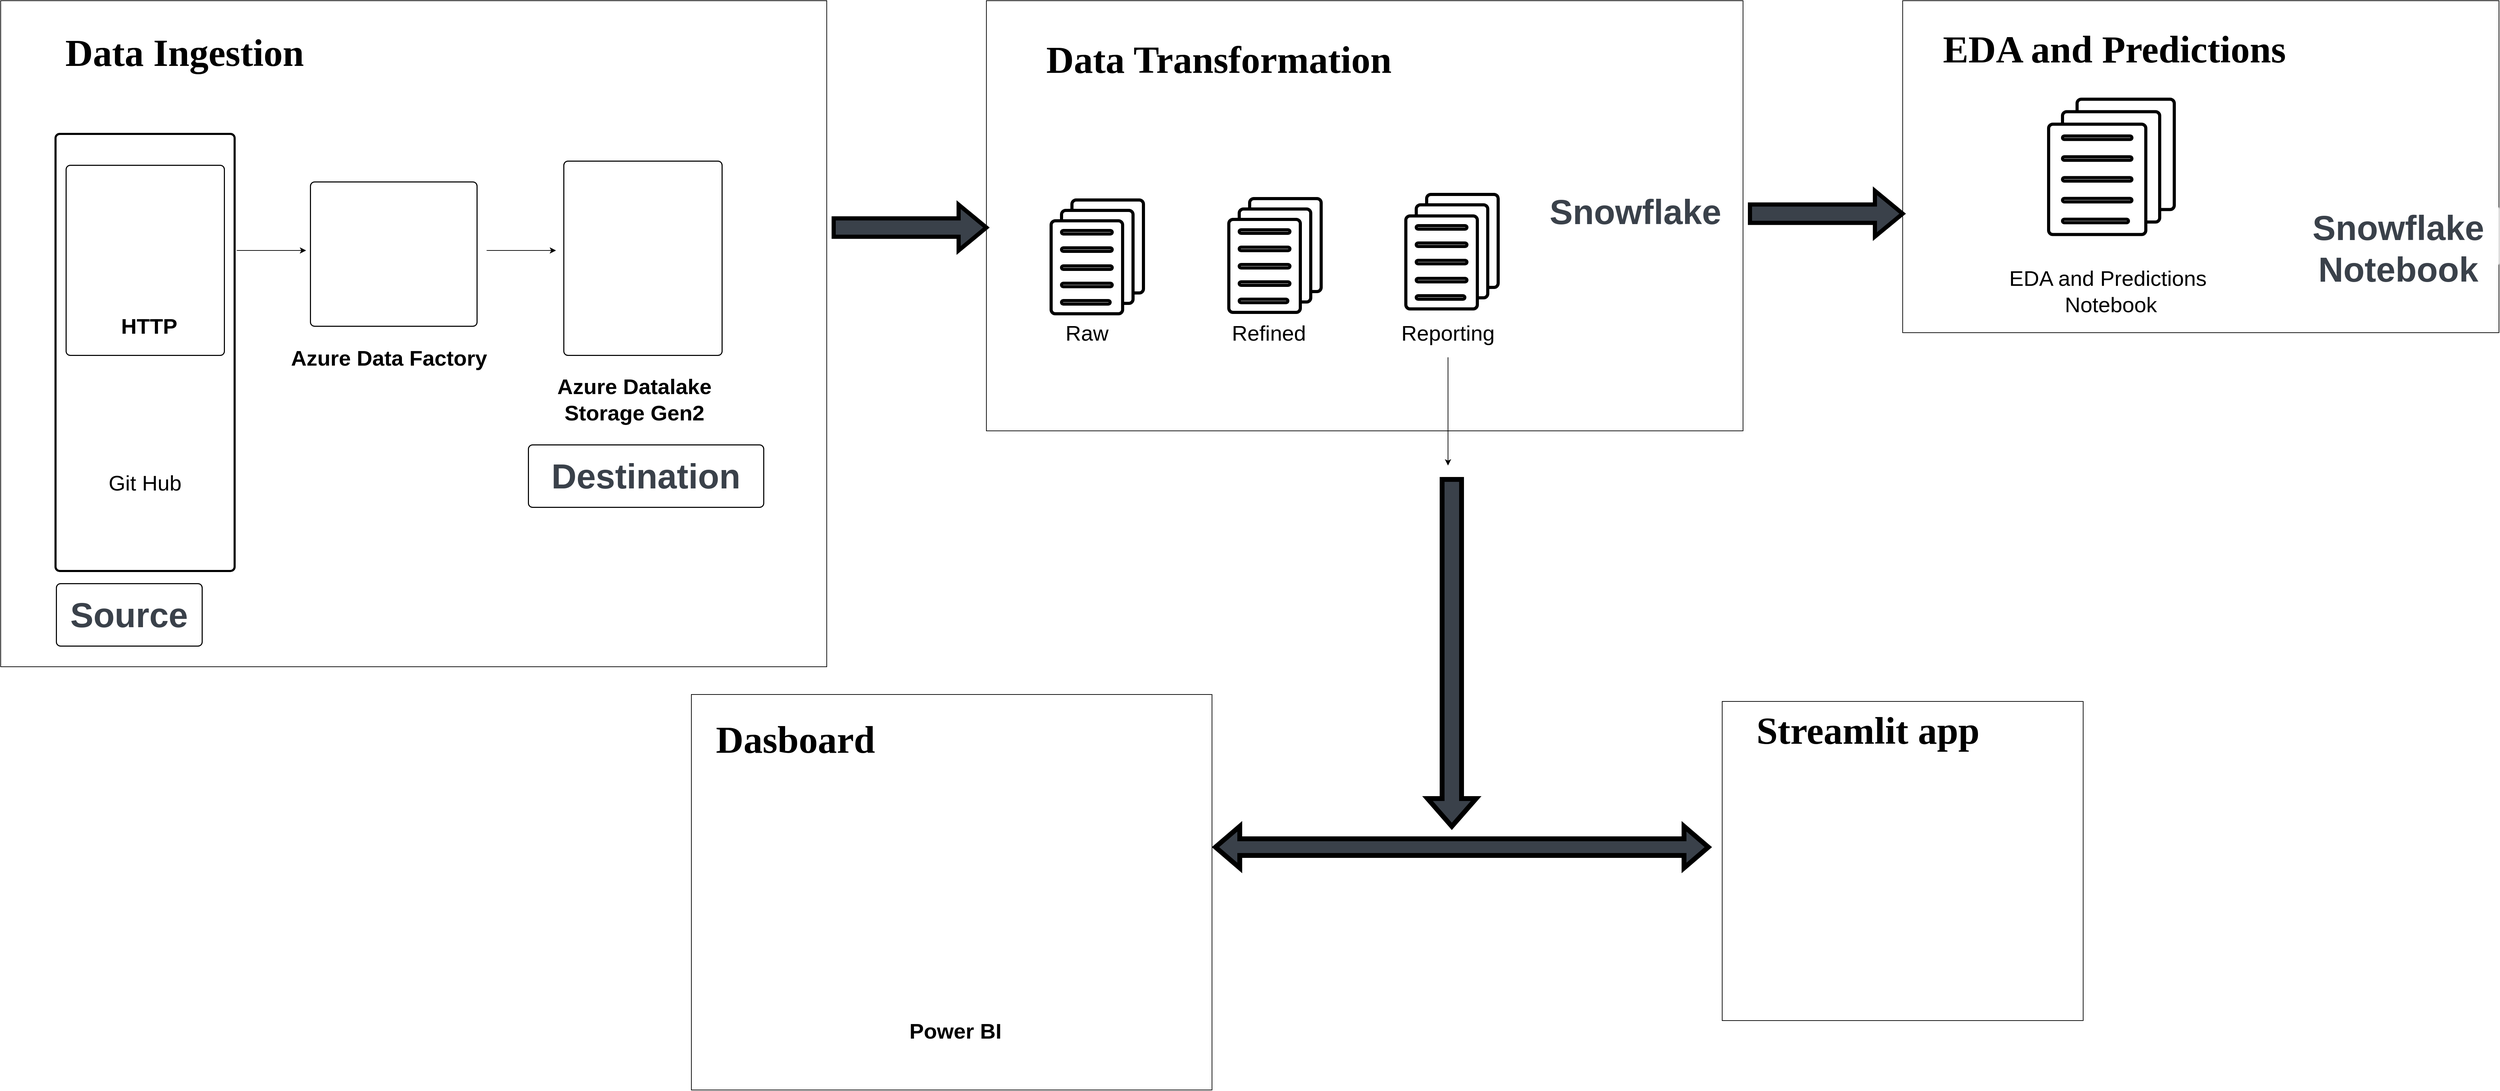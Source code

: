 <mxfile version="27.1.4">
  <diagram name="Page-1" id="tRypGCHuhZgqPp5vQ8EK">
    <mxGraphModel dx="3080" dy="3395" grid="1" gridSize="10" guides="1" tooltips="1" connect="1" arrows="1" fold="1" page="1" pageScale="1" pageWidth="850" pageHeight="1100" math="0" shadow="0">
      <root>
        <mxCell id="0" />
        <mxCell id="1" parent="0" />
        <mxCell id="Y_zVbhYa3XS6aGOVvXo4-149" value="" style="rounded=0;whiteSpace=wrap;html=1;" parent="1" vertex="1">
          <mxGeometry x="1020" y="-660" width="1190" height="960" as="geometry" />
        </mxCell>
        <mxCell id="diUxomPdKumXEhWnS9-8-1" value="" style="html=1;overflow=block;blockSpacing=1;whiteSpace=wrap;container=1;pointerEvents=0;collapsible=0;recursiveResize=0;fontSize=13;spacing=0;strokeOpacity=100;fillOpacity=0;rounded=1;absoluteArcSize=1;arcSize=12;fillColor=#000000;strokeWidth=1.5;lucidId=HqinuH2_mKaJ;" vertex="1" parent="1">
          <mxGeometry x="1114" y="-423" width="228" height="274" as="geometry" />
        </mxCell>
        <mxCell id="diUxomPdKumXEhWnS9-8-2" value="" style="html=1;overflow=block;blockSpacing=1;whiteSpace=wrap;container=1;pointerEvents=0;collapsible=0;recursiveResize=0;fontSize=13;spacing=0;strokeOpacity=100;fillOpacity=0;rounded=1;absoluteArcSize=1;arcSize=12;fillColor=#000000;strokeWidth=1.5;lucidId=HqineJLk6OhF;" vertex="1" parent="1">
          <mxGeometry x="1466" y="-399" width="240" height="208" as="geometry" />
        </mxCell>
        <mxCell id="diUxomPdKumXEhWnS9-8-3" value="" style="html=1;overflow=block;blockSpacing=1;whiteSpace=wrap;container=1;pointerEvents=0;collapsible=0;recursiveResize=0;fontSize=13;spacing=0;strokeOpacity=100;fillOpacity=0;rounded=1;absoluteArcSize=1;arcSize=12;fillColor=#000000;strokeWidth=1.5;lucidId=HqinR1p73Qxz;" vertex="1" parent="1">
          <mxGeometry x="1831" y="-429" width="228" height="280" as="geometry" />
        </mxCell>
        <mxCell id="diUxomPdKumXEhWnS9-8-4" value="Azure Data Factory" style="text;html=1;align=center;verticalAlign=middle;whiteSpace=wrap;rounded=0;fontSize=31;fontStyle=1" vertex="1" parent="1">
          <mxGeometry x="1427.5" y="-190" width="303" height="90" as="geometry" />
        </mxCell>
        <mxCell id="diUxomPdKumXEhWnS9-8-5" value="&lt;b&gt;Azure Datalake Storage Gen2&lt;/b&gt;" style="text;html=1;align=center;verticalAlign=middle;whiteSpace=wrap;rounded=0;fontSize=31;" vertex="1" parent="1">
          <mxGeometry x="1810" y="-130" width="246" height="90" as="geometry" />
        </mxCell>
        <mxCell id="diUxomPdKumXEhWnS9-8-6" value="" style="edgeStyle=none;orthogonalLoop=1;jettySize=auto;html=1;rounded=0;" edge="1" parent="1">
          <mxGeometry width="100" relative="1" as="geometry">
            <mxPoint x="1360" y="-300" as="sourcePoint" />
            <mxPoint x="1460" y="-300" as="targetPoint" />
            <Array as="points" />
          </mxGeometry>
        </mxCell>
        <mxCell id="diUxomPdKumXEhWnS9-8-7" value="" style="edgeStyle=none;orthogonalLoop=1;jettySize=auto;html=1;rounded=0;" edge="1" parent="1">
          <mxGeometry width="100" relative="1" as="geometry">
            <mxPoint x="1720" y="-300" as="sourcePoint" />
            <mxPoint x="1820" y="-300" as="targetPoint" />
            <Array as="points" />
          </mxGeometry>
        </mxCell>
        <mxCell id="diUxomPdKumXEhWnS9-8-8" value="Source" style="html=1;overflow=block;blockSpacing=1;whiteSpace=wrap;fontSize=50;fontFamily=Helvetica;fontColor=#3a414a;align=center;spacing=3.8;strokeOpacity=100;fillOpacity=100;rounded=1;absoluteArcSize=1;arcSize=12;fillColor=#ffffff;strokeWidth=1.5;lucidId=HqinSpCTlt17;fontStyle=1" vertex="1" parent="1">
          <mxGeometry x="1100" y="180" width="210" height="90" as="geometry" />
        </mxCell>
        <mxCell id="diUxomPdKumXEhWnS9-8-9" value="Destination" style="html=1;overflow=block;blockSpacing=1;whiteSpace=wrap;fontSize=50;fontFamily=Helvetica;fontColor=#3a414a;align=center;spacing=3.8;strokeOpacity=100;fillOpacity=100;rounded=1;absoluteArcSize=1;arcSize=12;fillColor=#ffffff;strokeWidth=1.5;lucidId=HqinSpCTlt17;fontStyle=1" vertex="1" parent="1">
          <mxGeometry x="1780" y="-20" width="339" height="90" as="geometry" />
        </mxCell>
        <mxCell id="diUxomPdKumXEhWnS9-8-10" value="" style="html=1;overflow=block;blockSpacing=1;whiteSpace=wrap;container=1;pointerEvents=0;collapsible=0;recursiveResize=0;fontSize=13;spacing=0;strokeOpacity=100;fillOpacity=0;rounded=1;absoluteArcSize=1;arcSize=12;fillColor=#000000;strokeWidth=3;lucidId=HqinZG8_ep2X;" vertex="1" parent="1">
          <mxGeometry x="1099" y="-468" width="258" height="630" as="geometry" />
        </mxCell>
        <mxCell id="diUxomPdKumXEhWnS9-8-11" value="HTTP" style="text;html=1;align=center;verticalAlign=middle;whiteSpace=wrap;rounded=0;fontSize=31;fontStyle=1" vertex="1" parent="diUxomPdKumXEhWnS9-8-10">
          <mxGeometry x="12" y="232" width="246" height="90" as="geometry" />
        </mxCell>
        <mxCell id="diUxomPdKumXEhWnS9-8-12" value="Git Hub" style="text;html=1;align=center;verticalAlign=middle;whiteSpace=wrap;rounded=0;fontSize=31;" vertex="1" parent="diUxomPdKumXEhWnS9-8-10">
          <mxGeometry x="6" y="458" width="246" height="90" as="geometry" />
        </mxCell>
        <mxCell id="diUxomPdKumXEhWnS9-8-13" value="" style="html=1;overflow=block;blockSpacing=1;whiteSpace=wrap;shape=image;fontSize=13;spacing=0;strokeColor=none;strokeOpacity=100;rounded=1;absoluteArcSize=1;arcSize=12;strokeWidth=0;image=https://images.lucid.app/images/d7685785-47bf-4a58-82cc-26feb8bda034/content;imageAspect=0;lucidId=HqinRarPJ5_D;" vertex="1" parent="1">
          <mxGeometry x="1164" y="-123" width="124" height="124" as="geometry" />
        </mxCell>
        <mxCell id="diUxomPdKumXEhWnS9-8-14" value="" style="html=1;overflow=block;blockSpacing=1;whiteSpace=wrap;shape=image;fontSize=13;spacing=0;strokeColor=none;strokeOpacity=100;rounded=1;absoluteArcSize=1;arcSize=12;strokeWidth=0;image=https://images.lucid.app/images/f15007f7-4885-4109-b029-964accafeb80/content;imageAspect=0;lucidId=HqincgXo0Htx;" vertex="1" parent="1">
          <mxGeometry x="1147" y="-393" width="169" height="169" as="geometry" />
        </mxCell>
        <mxCell id="diUxomPdKumXEhWnS9-8-15" value="" style="html=1;overflow=block;blockSpacing=1;whiteSpace=wrap;shape=image;fontSize=13;spacing=0;strokeColor=none;strokeOpacity=100;rounded=1;absoluteArcSize=1;arcSize=12;strokeWidth=0;image=https://images.lucid.app/images/22851999-ecc2-4e5a-bdfa-10374918f266/content;imageAspect=0;lucidId=Hqin_HKPIkhs;" vertex="1" parent="1">
          <mxGeometry x="1474" y="-392" width="224" height="168" as="geometry" />
        </mxCell>
        <mxCell id="diUxomPdKumXEhWnS9-8-16" value="" style="html=1;overflow=block;blockSpacing=1;whiteSpace=wrap;shape=image;fontSize=13;spacing=0;strokeColor=none;strokeOpacity=100;rounded=1;absoluteArcSize=1;arcSize=12;strokeWidth=0;image=https://images.lucid.app/images/3c787341-0593-47cd-88d9-20f7ffcd4058/content;imageAspect=0;lucidId=Hqin6zSfS4ZM;" vertex="1" parent="1">
          <mxGeometry x="1856" y="-384" width="177" height="191" as="geometry" />
        </mxCell>
        <mxCell id="diUxomPdKumXEhWnS9-8-17" value="&lt;font&gt;&lt;b&gt;Data Ingestion&lt;/b&gt;&lt;/font&gt;" style="text;html=1;align=center;verticalAlign=middle;whiteSpace=wrap;rounded=0;fontSize=55;fontStyle=0;fontColor=light-dark(#000000,#EDEDED);fontFamily=Tahoma;labelBackgroundColor=none;" vertex="1" parent="1">
          <mxGeometry x="1070" y="-640" width="430" height="110" as="geometry" />
        </mxCell>
        <mxCell id="diUxomPdKumXEhWnS9-8-18" value="" style="rounded=0;whiteSpace=wrap;html=1;" vertex="1" parent="1">
          <mxGeometry x="2440" y="-660" width="1090" height="620" as="geometry" />
        </mxCell>
        <mxCell id="diUxomPdKumXEhWnS9-8-19" value="Raw" style="text;html=1;align=center;verticalAlign=middle;whiteSpace=wrap;rounded=0;fontSize=31;" vertex="1" parent="1">
          <mxGeometry x="2534.5" y="-206" width="100" height="50" as="geometry" />
        </mxCell>
        <mxCell id="diUxomPdKumXEhWnS9-8-20" value="Refined" style="text;html=1;align=center;verticalAlign=middle;whiteSpace=wrap;rounded=0;fontSize=31;" vertex="1" parent="1">
          <mxGeometry x="2772" y="-216" width="150" height="70" as="geometry" />
        </mxCell>
        <mxCell id="diUxomPdKumXEhWnS9-8-104" style="edgeStyle=orthogonalEdgeStyle;rounded=0;orthogonalLoop=1;jettySize=auto;html=1;exitX=0.5;exitY=1;exitDx=0;exitDy=0;" edge="1" parent="1" source="diUxomPdKumXEhWnS9-8-21">
          <mxGeometry relative="1" as="geometry">
            <mxPoint x="3105" y="10" as="targetPoint" />
          </mxGeometry>
        </mxCell>
        <mxCell id="diUxomPdKumXEhWnS9-8-21" value="Reporting" style="text;html=1;align=center;verticalAlign=middle;whiteSpace=wrap;rounded=0;fontSize=31;" vertex="1" parent="1">
          <mxGeometry x="3000" y="-216" width="210" height="70" as="geometry" />
        </mxCell>
        <mxCell id="diUxomPdKumXEhWnS9-8-22" value="" style="html=1;overflow=block;blockSpacing=1;whiteSpace=wrap;fontSize=13;spacing=3.8;strokeOpacity=100;fillOpacity=100;rounded=1;absoluteArcSize=1;arcSize=12;fillColor=#ffffff;strokeWidth=4.5;lucidId=Hqin.L18P7-Q;" vertex="1" parent="1">
          <mxGeometry x="2563" y="-373" width="103" height="134" as="geometry" />
        </mxCell>
        <mxCell id="diUxomPdKumXEhWnS9-8-23" value="" style="html=1;overflow=block;blockSpacing=1;whiteSpace=wrap;fontSize=13;spacing=3.8;strokeOpacity=100;fillOpacity=100;rounded=1;absoluteArcSize=1;arcSize=12;fillColor=#ffffff;strokeWidth=4.5;lucidId=HqingmwdaBGW;" vertex="1" parent="1">
          <mxGeometry x="2548" y="-358" width="103" height="134" as="geometry" />
        </mxCell>
        <mxCell id="diUxomPdKumXEhWnS9-8-24" value="" style="html=1;overflow=block;blockSpacing=1;whiteSpace=wrap;fontSize=13;spacing=3.8;strokeOpacity=100;fillOpacity=100;rounded=1;absoluteArcSize=1;arcSize=12;fillColor=#ffffff;strokeWidth=4.5;lucidId=HqinZWiBSn.8;" vertex="1" parent="1">
          <mxGeometry x="2533" y="-343" width="103" height="134" as="geometry" />
        </mxCell>
        <mxCell id="diUxomPdKumXEhWnS9-8-25" value="" style="html=1;overflow=block;blockSpacing=1;whiteSpace=wrap;fontSize=13;spacing=0;strokeOpacity=100;fillOpacity=100;rounded=1;absoluteArcSize=1;arcSize=12;fillColor=#ffffff;strokeWidth=4.5;lucidId=HqiniD.46Asu;" vertex="1" parent="1">
          <mxGeometry x="2548" y="-253" width="73" height="5" as="geometry" />
        </mxCell>
        <mxCell id="diUxomPdKumXEhWnS9-8-26" value="" style="html=1;overflow=block;blockSpacing=1;whiteSpace=wrap;fontSize=13;spacing=0;strokeOpacity=100;fillOpacity=100;rounded=1;absoluteArcSize=1;arcSize=12;fillColor=#ffffff;strokeWidth=4.5;lucidId=Hqin5MxpmkO5;" vertex="1" parent="1">
          <mxGeometry x="2548" y="-329" width="73" height="5" as="geometry" />
        </mxCell>
        <mxCell id="diUxomPdKumXEhWnS9-8-27" value="" style="html=1;overflow=block;blockSpacing=1;whiteSpace=wrap;fontSize=13;spacing=0;strokeOpacity=100;fillOpacity=100;rounded=1;absoluteArcSize=1;arcSize=12;fillColor=#ffffff;strokeWidth=4.5;lucidId=HqinCOt7LYxx;" vertex="1" parent="1">
          <mxGeometry x="2548" y="-304" width="73" height="5" as="geometry" />
        </mxCell>
        <mxCell id="diUxomPdKumXEhWnS9-8-28" value="" style="html=1;overflow=block;blockSpacing=1;whiteSpace=wrap;fontSize=13;spacing=0;strokeOpacity=100;fillOpacity=100;rounded=1;absoluteArcSize=1;arcSize=12;fillColor=#ffffff;strokeWidth=4.5;lucidId=Hqin77QJO8D~;" vertex="1" parent="1">
          <mxGeometry x="2548" y="-278" width="73" height="5" as="geometry" />
        </mxCell>
        <mxCell id="diUxomPdKumXEhWnS9-8-29" value="" style="html=1;overflow=block;blockSpacing=1;whiteSpace=wrap;fontSize=13;spacing=0;strokeOpacity=100;fillOpacity=100;rounded=1;absoluteArcSize=1;arcSize=12;fillColor=#ffffff;strokeWidth=4.5;lucidId=HqinlZwaW6.7;" vertex="1" parent="1">
          <mxGeometry x="2548" y="-228" width="70" height="5" as="geometry" />
        </mxCell>
        <mxCell id="diUxomPdKumXEhWnS9-8-30" value="" style="html=1;overflow=block;blockSpacing=1;whiteSpace=wrap;fontSize=13;spacing=3.8;strokeOpacity=100;fillOpacity=100;rounded=1;absoluteArcSize=1;arcSize=12;fillColor=#ffffff;strokeWidth=4.5;lucidId=HqinlNpv6gml;" vertex="1" parent="1">
          <mxGeometry x="2819" y="-375" width="103" height="134" as="geometry" />
        </mxCell>
        <mxCell id="diUxomPdKumXEhWnS9-8-31" value="" style="html=1;overflow=block;blockSpacing=1;whiteSpace=wrap;fontSize=13;spacing=3.8;strokeOpacity=100;fillOpacity=100;rounded=1;absoluteArcSize=1;arcSize=12;fillColor=#ffffff;strokeWidth=4.5;lucidId=Hqinuvy9~rPB;" vertex="1" parent="1">
          <mxGeometry x="2804" y="-360" width="103" height="134" as="geometry" />
        </mxCell>
        <mxCell id="diUxomPdKumXEhWnS9-8-32" value="" style="html=1;overflow=block;blockSpacing=1;whiteSpace=wrap;fontSize=13;spacing=3.8;strokeOpacity=100;fillOpacity=100;rounded=1;absoluteArcSize=1;arcSize=12;fillColor=#ffffff;strokeWidth=4.5;lucidId=HqinZHPdLgsB;" vertex="1" parent="1">
          <mxGeometry x="2789" y="-345" width="103" height="134" as="geometry" />
        </mxCell>
        <mxCell id="diUxomPdKumXEhWnS9-8-33" value="" style="html=1;overflow=block;blockSpacing=1;whiteSpace=wrap;fontSize=13;spacing=0;strokeOpacity=100;fillOpacity=100;rounded=1;absoluteArcSize=1;arcSize=12;fillColor=#ffffff;strokeWidth=4.5;lucidId=Hqino_.bCuXX;" vertex="1" parent="1">
          <mxGeometry x="2804" y="-255" width="73" height="5" as="geometry" />
        </mxCell>
        <mxCell id="diUxomPdKumXEhWnS9-8-34" value="" style="html=1;overflow=block;blockSpacing=1;whiteSpace=wrap;fontSize=13;spacing=0;strokeOpacity=100;fillOpacity=100;rounded=1;absoluteArcSize=1;arcSize=12;fillColor=#ffffff;strokeWidth=4.5;lucidId=HqinaMe9pw3_;" vertex="1" parent="1">
          <mxGeometry x="2804" y="-330" width="73" height="5" as="geometry" />
        </mxCell>
        <mxCell id="diUxomPdKumXEhWnS9-8-35" value="" style="html=1;overflow=block;blockSpacing=1;whiteSpace=wrap;fontSize=13;spacing=0;strokeOpacity=100;fillOpacity=100;rounded=1;absoluteArcSize=1;arcSize=12;fillColor=#ffffff;strokeWidth=4.5;lucidId=HqinZUV3SyYF;" vertex="1" parent="1">
          <mxGeometry x="2804" y="-305" width="73" height="5" as="geometry" />
        </mxCell>
        <mxCell id="diUxomPdKumXEhWnS9-8-36" value="" style="html=1;overflow=block;blockSpacing=1;whiteSpace=wrap;fontSize=13;spacing=0;strokeOpacity=100;fillOpacity=100;rounded=1;absoluteArcSize=1;arcSize=12;fillColor=#ffffff;strokeWidth=4.5;lucidId=HqinHZUS3vDb;" vertex="1" parent="1">
          <mxGeometry x="2804" y="-280" width="73" height="5" as="geometry" />
        </mxCell>
        <mxCell id="diUxomPdKumXEhWnS9-8-37" value="" style="html=1;overflow=block;blockSpacing=1;whiteSpace=wrap;fontSize=13;spacing=0;strokeOpacity=100;fillOpacity=100;rounded=1;absoluteArcSize=1;arcSize=12;fillColor=#ffffff;strokeWidth=4.5;lucidId=HqinPn~mq1qW;" vertex="1" parent="1">
          <mxGeometry x="2804" y="-230" width="70" height="5" as="geometry" />
        </mxCell>
        <mxCell id="diUxomPdKumXEhWnS9-8-38" value="" style="html=1;overflow=block;blockSpacing=1;whiteSpace=wrap;fontSize=13;spacing=3.8;strokeOpacity=100;fillOpacity=100;rounded=1;absoluteArcSize=1;arcSize=12;fillColor=#ffffff;strokeWidth=4.5;lucidId=HqinjIp0Hbza;" vertex="1" parent="1">
          <mxGeometry x="3074" y="-381" width="103" height="134" as="geometry" />
        </mxCell>
        <mxCell id="diUxomPdKumXEhWnS9-8-39" value="" style="html=1;overflow=block;blockSpacing=1;whiteSpace=wrap;fontSize=13;spacing=3.8;strokeOpacity=100;fillOpacity=100;rounded=1;absoluteArcSize=1;arcSize=12;fillColor=#ffffff;strokeWidth=4.5;lucidId=HqinCaZ5JFx3;" vertex="1" parent="1">
          <mxGeometry x="3059" y="-366" width="103" height="134" as="geometry" />
        </mxCell>
        <mxCell id="diUxomPdKumXEhWnS9-8-40" value="" style="html=1;overflow=block;blockSpacing=1;whiteSpace=wrap;fontSize=13;spacing=3.8;strokeOpacity=100;fillOpacity=100;rounded=1;absoluteArcSize=1;arcSize=12;fillColor=#ffffff;strokeWidth=4.5;lucidId=HqingA4WvyZt;" vertex="1" parent="1">
          <mxGeometry x="3044" y="-350" width="103" height="134" as="geometry" />
        </mxCell>
        <mxCell id="diUxomPdKumXEhWnS9-8-41" value="" style="html=1;overflow=block;blockSpacing=1;whiteSpace=wrap;fontSize=13;spacing=0;strokeOpacity=100;fillOpacity=100;rounded=1;absoluteArcSize=1;arcSize=12;fillColor=#ffffff;strokeWidth=4.5;lucidId=HqinAYMBxxRg;" vertex="1" parent="1">
          <mxGeometry x="3059" y="-260" width="73" height="5" as="geometry" />
        </mxCell>
        <mxCell id="diUxomPdKumXEhWnS9-8-42" value="" style="html=1;overflow=block;blockSpacing=1;whiteSpace=wrap;fontSize=13;spacing=0;strokeOpacity=100;fillOpacity=100;rounded=1;absoluteArcSize=1;arcSize=12;fillColor=#ffffff;strokeWidth=4.5;lucidId=Hqins7QOY0Rx;" vertex="1" parent="1">
          <mxGeometry x="3059" y="-336" width="73" height="5" as="geometry" />
        </mxCell>
        <mxCell id="diUxomPdKumXEhWnS9-8-43" value="" style="html=1;overflow=block;blockSpacing=1;whiteSpace=wrap;fontSize=13;spacing=0;strokeOpacity=100;fillOpacity=100;rounded=1;absoluteArcSize=1;arcSize=12;fillColor=#ffffff;strokeWidth=4.5;lucidId=HqinNqh0fiwe;" vertex="1" parent="1">
          <mxGeometry x="3059" y="-311" width="73" height="5" as="geometry" />
        </mxCell>
        <mxCell id="diUxomPdKumXEhWnS9-8-44" value="" style="html=1;overflow=block;blockSpacing=1;whiteSpace=wrap;fontSize=13;spacing=0;strokeOpacity=100;fillOpacity=100;rounded=1;absoluteArcSize=1;arcSize=12;fillColor=#ffffff;strokeWidth=4.5;lucidId=HqinAyqKaFSl;" vertex="1" parent="1">
          <mxGeometry x="3059" y="-286" width="73" height="5" as="geometry" />
        </mxCell>
        <mxCell id="diUxomPdKumXEhWnS9-8-45" value="" style="html=1;overflow=block;blockSpacing=1;whiteSpace=wrap;fontSize=13;spacing=0;strokeOpacity=100;fillOpacity=100;rounded=1;absoluteArcSize=1;arcSize=12;fillColor=#ffffff;strokeWidth=4.5;lucidId=Hqinspz717KC;" vertex="1" parent="1">
          <mxGeometry x="3059" y="-235" width="70" height="5" as="geometry" />
        </mxCell>
        <mxCell id="diUxomPdKumXEhWnS9-8-46" value="" style="html=1;overflow=block;blockSpacing=1;whiteSpace=wrap;shape=image;fontSize=13;spacing=0;strokeColor=none;strokeOpacity=100;rounded=1;absoluteArcSize=1;arcSize=12;strokeWidth=0;image=https://images.lucid.app/images/207c4069-121f-4a91-bbf2-1706af0bf9e6/content;imageAspect=0;lucidId=Hqin~NOXF9mP;" vertex="1" parent="1">
          <mxGeometry x="3270" y="-630" width="221" height="220" as="geometry" />
        </mxCell>
        <mxCell id="diUxomPdKumXEhWnS9-8-47" value="&lt;b&gt;Data Transformation&lt;/b&gt;" style="text;html=1;align=center;verticalAlign=middle;whiteSpace=wrap;rounded=0;fontSize=55;fontStyle=0;fontColor=light-dark(#000000,#EDEDED);fontFamily=Tahoma;labelBackgroundColor=none;" vertex="1" parent="1">
          <mxGeometry x="2470" y="-630" width="610" height="110" as="geometry" />
        </mxCell>
        <mxCell id="diUxomPdKumXEhWnS9-8-48" value="Snowflake" style="html=1;overflow=block;blockSpacing=1;whiteSpace=wrap;fontSize=50;fontFamily=Helvetica;fontColor=#3a414a;align=center;spacing=3.8;strokeOpacity=100;fillOpacity=100;rounded=1;absoluteArcSize=1;arcSize=12;fillColor=#ffffff;strokeWidth=1.5;lucidId=HqinSpCTlt17;fontStyle=1;strokeColor=none;" vertex="1" parent="1">
          <mxGeometry x="3230" y="-401" width="290" height="90" as="geometry" />
        </mxCell>
        <mxCell id="diUxomPdKumXEhWnS9-8-49" value="&lt;span style=&quot;color: rgba(0, 0, 0, 0); font-family: monospace; font-size: 0px; text-align: start; text-wrap-mode: nowrap;&quot;&gt;%3CmxGraphModel%3E%3Croot%3E%3CmxCell%20id%3D%220%22%2F%3E%3CmxCell%20id%3D%221%22%20parent%3D%220%22%2F%3E%3CmxCell%20id%3D%222%22%20value%3D%22%22%20style%3D%22html%3D1%3Boverflow%3Dblock%3BblockSpacing%3D1%3BwhiteSpace%3Dwrap%3BfontSize%3D13%3Bspacing%3D3.8%3BstrokeOpacity%3D100%3BfillOpacity%3D100%3Brounded%3D1%3BabsoluteArcSize%3D1%3BarcSize%3D12%3BfillColor%3D%23ffffff%3BstrokeWidth%3D4.5%3BlucidId%3DlvinlDAO1zLl%3B%22%20vertex%3D%221%22%20parent%3D%221%22%3E%3CmxGeometry%20x%3D%224351%22%20y%3D%22400%22%20width%3D%22140%22%20height%3D%22159%22%20as%3D%22geometry%22%2F%3E%3C%2FmxCell%3E%3CmxCell%20id%3D%223%22%20value%3D%22%22%20style%3D%22html%3D1%3Boverflow%3Dblock%3BblockSpacing%3D1%3BwhiteSpace%3Dwrap%3BfontSize%3D13%3Bspacing%3D3.8%3BstrokeOpacity%3D100%3BfillOpacity%3D100%3Brounded%3D1%3BabsoluteArcSize%3D1%3BarcSize%3D12%3BfillColor%3D%23ffffff%3BstrokeWidth%3D4.5%3BlucidId%3DlvinfwFLhnHt%3B%22%20vertex%3D%221%22%20parent%3D%221%22%3E%3CmxGeometry%20x%3D%224330%22%20y%3D%22418%22%20width%3D%22140%22%20height%3D%22159%22%20as%3D%22geometry%22%2F%3E%3C%2FmxCell%3E%3CmxCell%20id%3D%224%22%20value%3D%22%22%20style%3D%22html%3D1%3Boverflow%3Dblock%3BblockSpacing%3D1%3BwhiteSpace%3Dwrap%3BfontSize%3D13%3Bspacing%3D3.8%3BstrokeOpacity%3D100%3BfillOpacity%3D100%3Brounded%3D1%3BabsoluteArcSize%3D1%3BarcSize%3D12%3BfillColor%3D%23ffffff%3BstrokeWidth%3D4.5%3BlucidId%3DlvinDLRuincf%3B%22%20vertex%3D%221%22%20parent%3D%221%22%3E%3CmxGeometry%20x%3D%224310%22%20y%3D%22436%22%20width%3D%22140%22%20height%3D%22159%22%20as%3D%22geometry%22%2F%3E%3C%2FmxCell%3E%3CmxCell%20id%3D%225%22%20value%3D%22%22%20style%3D%22html%3D1%3Boverflow%3Dblock%3BblockSpacing%3D1%3BwhiteSpace%3Dwrap%3BfontSize%3D13%3Bspacing%3D0%3BstrokeOpacity%3D100%3BfillOpacity%3D100%3Brounded%3D1%3BabsoluteArcSize%3D1%3BarcSize%3D12%3BfillColor%3D%23ffffff%3BstrokeWidth%3D4.5%3BlucidId%3Dlvin1V~rfoMC%3B%22%20vertex%3D%221%22%20parent%3D%221%22%3E%3CmxGeometry%20x%3D%224330%22%20y%3D%22543%22%20width%3D%22100%22%20height%3D%225%22%20as%3D%22geometry%22%2F%3E%3C%2FmxCell%3E%3CmxCell%20id%3D%226%22%20value%3D%22%22%20style%3D%22html%3D1%3Boverflow%3Dblock%3BblockSpacing%3D1%3BwhiteSpace%3Dwrap%3BfontSize%3D13%3Bspacing%3D0%3BstrokeOpacity%3D100%3BfillOpacity%3D100%3Brounded%3D1%3BabsoluteArcSize%3D1%3BarcSize%3D12%3BfillColor%3D%23ffffff%3BstrokeWidth%3D4.5%3BlucidId%3Dlvinw8r7wFlK%3B%22%20vertex%3D%221%22%20parent%3D%221%22%3E%3CmxGeometry%20x%3D%224330%22%20y%3D%22453%22%20width%3D%22100%22%20height%3D%225%22%20as%3D%22geometry%22%2F%3E%3C%2FmxCell%3E%3CmxCell%20id%3D%227%22%20value%3D%22%22%20style%3D%22html%3D1%3Boverflow%3Dblock%3BblockSpacing%3D1%3BwhiteSpace%3Dwrap%3BfontSize%3D13%3Bspacing%3D0%3BstrokeOpacity%3D100%3BfillOpacity%3D100%3Brounded%3D1%3BabsoluteArcSize%3D1%3BarcSize%3D12%3BfillColor%3D%23ffffff%3BstrokeWidth%3D4.5%3BlucidId%3DlvinMGz99zmk%3B%22%20vertex%3D%221%22%20parent%3D%221%22%3E%3CmxGeometry%20x%3D%224330%22%20y%3D%22483%22%20width%3D%22100%22%20height%3D%225%22%20as%3D%22geometry%22%2F%3E%3C%2FmxCell%3E%3CmxCell%20id%3D%228%22%20value%3D%22%22%20style%3D%22html%3D1%3Boverflow%3Dblock%3BblockSpacing%3D1%3BwhiteSpace%3Dwrap%3BfontSize%3D13%3Bspacing%3D0%3BstrokeOpacity%3D100%3BfillOpacity%3D100%3Brounded%3D1%3BabsoluteArcSize%3D1%3BarcSize%3D12%3BfillColor%3D%23ffffff%3BstrokeWidth%3D4.5%3BlucidId%3DlvinwyIYQ8Yd%3B%22%20vertex%3D%221%22%20parent%3D%221%22%3E%3CmxGeometry%20x%3D%224330%22%20y%3D%22513%22%20width%3D%22100%22%20height%3D%225%22%20as%3D%22geometry%22%2F%3E%3C%2FmxCell%3E%3CmxCell%20id%3D%229%22%20value%3D%22%22%20style%3D%22html%3D1%3Boverflow%3Dblock%3BblockSpacing%3D1%3BwhiteSpace%3Dwrap%3BfontSize%3D13%3Bspacing%3D0%3BstrokeOpacity%3D100%3BfillOpacity%3D100%3Brounded%3D1%3BabsoluteArcSize%3D1%3BarcSize%3D12%3BfillColor%3D%23ffffff%3BstrokeWidth%3D4.5%3BlucidId%3DlvinsAy3oS54%3B%22%20vertex%3D%221%22%20parent%3D%221%22%3E%3CmxGeometry%20x%3D%224330%22%20y%3D%22573%22%20width%3D%2295%22%20height%3D%225%22%20as%3D%22geometry%22%2F%3E%3C%2FmxCell%3E%3C%2Froot%3E%3C%2FmxGraphModel%3E&lt;/span&gt;" style="rounded=0;whiteSpace=wrap;html=1;" vertex="1" parent="1">
          <mxGeometry x="3760" y="-660" width="859" height="478.5" as="geometry" />
        </mxCell>
        <mxCell id="diUxomPdKumXEhWnS9-8-50" value="" style="html=1;overflow=block;blockSpacing=1;whiteSpace=wrap;shape=image;fontSize=13;spacing=0;strokeColor=none;strokeOpacity=100;rounded=1;absoluteArcSize=1;arcSize=12;strokeWidth=0;image=https://images.lucid.app/images/988ba573-0bf3-44b1-89dd-7e8e5e330b2f/content;imageAspect=0;lucidId=2uinld5a5_Y2;" vertex="1" parent="1">
          <mxGeometry x="4400" y="-634.5" width="197" height="257" as="geometry" />
        </mxCell>
        <mxCell id="diUxomPdKumXEhWnS9-8-59" value="&lt;b&gt;EDA and Predictions&lt;/b&gt;" style="text;html=1;align=center;verticalAlign=middle;whiteSpace=wrap;rounded=0;fontSize=55;fontStyle=0;fontColor=light-dark(#000000,#EDEDED);fontFamily=Tahoma;labelBackgroundColor=none;" vertex="1" parent="1">
          <mxGeometry x="3770" y="-645.5" width="590" height="110" as="geometry" />
        </mxCell>
        <mxCell id="diUxomPdKumXEhWnS9-8-68" value="" style="html=1;overflow=block;blockSpacing=1;whiteSpace=wrap;fontSize=13;spacing=3.8;strokeOpacity=100;fillOpacity=100;rounded=1;absoluteArcSize=1;arcSize=12;fillColor=#ffffff;strokeWidth=4.5;lucidId=lvinlDAO1zLl;" vertex="1" parent="1">
          <mxGeometry x="4011" y="-518.25" width="140" height="159" as="geometry" />
        </mxCell>
        <mxCell id="diUxomPdKumXEhWnS9-8-69" value="" style="html=1;overflow=block;blockSpacing=1;whiteSpace=wrap;fontSize=13;spacing=3.8;strokeOpacity=100;fillOpacity=100;rounded=1;absoluteArcSize=1;arcSize=12;fillColor=#ffffff;strokeWidth=4.5;lucidId=lvinfwFLhnHt;" vertex="1" parent="1">
          <mxGeometry x="3990" y="-500.25" width="140" height="159" as="geometry" />
        </mxCell>
        <mxCell id="diUxomPdKumXEhWnS9-8-70" value="" style="html=1;overflow=block;blockSpacing=1;whiteSpace=wrap;fontSize=13;spacing=3.8;strokeOpacity=100;fillOpacity=100;rounded=1;absoluteArcSize=1;arcSize=12;fillColor=#ffffff;strokeWidth=4.5;lucidId=lvinDLRuincf;" vertex="1" parent="1">
          <mxGeometry x="3970" y="-482.25" width="140" height="159" as="geometry" />
        </mxCell>
        <mxCell id="diUxomPdKumXEhWnS9-8-71" value="" style="html=1;overflow=block;blockSpacing=1;whiteSpace=wrap;fontSize=13;spacing=0;strokeOpacity=100;fillOpacity=100;rounded=1;absoluteArcSize=1;arcSize=12;fillColor=#ffffff;strokeWidth=4.5;lucidId=lvin1V~rfoMC;" vertex="1" parent="1">
          <mxGeometry x="3990" y="-375.25" width="100" height="5" as="geometry" />
        </mxCell>
        <mxCell id="diUxomPdKumXEhWnS9-8-72" value="" style="html=1;overflow=block;blockSpacing=1;whiteSpace=wrap;fontSize=13;spacing=0;strokeOpacity=100;fillOpacity=100;rounded=1;absoluteArcSize=1;arcSize=12;fillColor=#ffffff;strokeWidth=4.5;lucidId=lvinw8r7wFlK;" vertex="1" parent="1">
          <mxGeometry x="3990" y="-465.25" width="100" height="5" as="geometry" />
        </mxCell>
        <mxCell id="diUxomPdKumXEhWnS9-8-73" value="" style="html=1;overflow=block;blockSpacing=1;whiteSpace=wrap;fontSize=13;spacing=0;strokeOpacity=100;fillOpacity=100;rounded=1;absoluteArcSize=1;arcSize=12;fillColor=#ffffff;strokeWidth=4.5;lucidId=lvinMGz99zmk;" vertex="1" parent="1">
          <mxGeometry x="3990" y="-435.25" width="100" height="5" as="geometry" />
        </mxCell>
        <mxCell id="diUxomPdKumXEhWnS9-8-74" value="" style="html=1;overflow=block;blockSpacing=1;whiteSpace=wrap;fontSize=13;spacing=0;strokeOpacity=100;fillOpacity=100;rounded=1;absoluteArcSize=1;arcSize=12;fillColor=#ffffff;strokeWidth=4.5;lucidId=lvinwyIYQ8Yd;" vertex="1" parent="1">
          <mxGeometry x="3990" y="-405.25" width="100" height="5" as="geometry" />
        </mxCell>
        <mxCell id="diUxomPdKumXEhWnS9-8-75" value="" style="html=1;overflow=block;blockSpacing=1;whiteSpace=wrap;fontSize=13;spacing=0;strokeOpacity=100;fillOpacity=100;rounded=1;absoluteArcSize=1;arcSize=12;fillColor=#ffffff;strokeWidth=4.5;lucidId=lvinsAy3oS54;" vertex="1" parent="1">
          <mxGeometry x="3990" y="-345.25" width="95" height="5" as="geometry" />
        </mxCell>
        <mxCell id="diUxomPdKumXEhWnS9-8-76" value="EDA and Predictions&amp;nbsp; Notebook" style="text;html=1;align=center;verticalAlign=middle;whiteSpace=wrap;rounded=0;fontSize=31;" vertex="1" parent="1">
          <mxGeometry x="3900" y="-311" width="320" height="140" as="geometry" />
        </mxCell>
        <mxCell id="diUxomPdKumXEhWnS9-8-77" value="Snowflake Notebook" style="html=1;overflow=block;blockSpacing=1;whiteSpace=wrap;fontSize=50;fontFamily=Helvetica;fontColor=#3a414a;align=center;spacing=3.8;strokeOpacity=100;fillOpacity=100;rounded=1;absoluteArcSize=1;arcSize=12;fillColor=#ffffff;strokeWidth=1.5;lucidId=HqinSpCTlt17;fontStyle=1;strokeColor=none;" vertex="1" parent="1">
          <mxGeometry x="4329" y="-366" width="290" height="90" as="geometry" />
        </mxCell>
        <mxCell id="diUxomPdKumXEhWnS9-8-94" value="" style="html=1;shadow=0;dashed=0;align=center;verticalAlign=middle;shape=mxgraph.arrows2.arrow;dy=0.6;dx=40;notch=0;fontSize=29;fontStyle=0;labelBorderColor=default;strokeWidth=6;fillColor=light-dark(#3A414A,#EDEDED);" vertex="1" parent="1">
          <mxGeometry x="2220" y="-366" width="220" height="66" as="geometry" />
        </mxCell>
        <mxCell id="diUxomPdKumXEhWnS9-8-97" value="" style="html=1;shadow=0;dashed=0;align=center;verticalAlign=middle;shape=mxgraph.arrows2.arrow;dy=0.6;dx=40;notch=0;fontSize=29;fontStyle=0;labelBorderColor=default;strokeWidth=6;fillColor=light-dark(#3A414A,#EDEDED);" vertex="1" parent="1">
          <mxGeometry x="3540" y="-386" width="220" height="66" as="geometry" />
        </mxCell>
        <mxCell id="diUxomPdKumXEhWnS9-8-98" value="" style="html=1;shadow=0;dashed=0;align=center;verticalAlign=middle;shape=mxgraph.arrows2.arrow;dy=0.6;dx=40;direction=south;notch=0;strokeWidth=7;fillColor=light-dark(#3A414A,#EDEDED);" vertex="1" parent="1">
          <mxGeometry x="3075.5" y="30" width="70" height="500" as="geometry" />
        </mxCell>
        <mxCell id="diUxomPdKumXEhWnS9-8-116" value="" style="html=1;shadow=0;dashed=0;align=center;verticalAlign=middle;shape=mxgraph.arrows2.twoWayArrow;dy=0.6;dx=35;strokeWidth=7;fillColor=light-dark(#3A414A,#EDEDED);" vertex="1" parent="1">
          <mxGeometry x="2770" y="530" width="710" height="60" as="geometry" />
        </mxCell>
        <mxCell id="diUxomPdKumXEhWnS9-8-117" value="&lt;span style=&quot;color: rgba(0, 0, 0, 0); font-family: monospace; font-size: 0px; text-align: start; text-wrap-mode: nowrap;&quot;&gt;%3CmxGraphModel%3E%3Croot%3E%3CmxCell%20id%3D%220%22%2F%3E%3CmxCell%20id%3D%221%22%20parent%3D%220%22%2F%3E%3CmxCell%20id%3D%222%22%20value%3D%22Data%20Transformation%22%20style%3D%22text%3Bhtml%3D1%3Balign%3Dcenter%3BverticalAlign%3Dmiddle%3BwhiteSpace%3Dwrap%3Brounded%3D0%3BfontSize%3D55%3BfontStyle%3D0%3BfontColor%3Dlight-dark(%23000000%2C%23EDEDED)%3BfontFamily%3DTahoma%3BlabelBackgroundColor%3Dnone%3B%22%20vertex%3D%221%22%20parent%3D%221%22%3E%3CmxGeometry%20x%3D%222470%22%20y%3D%22-630%22%20width%3D%22540%22%20height%3D%22110%22%20as%3D%22geometry%22%2F%3E%3C%2FmxCell%3E%3C%2Froot%3E%3C%2FmxGraphModel%3E&lt;/span&gt;" style="rounded=0;whiteSpace=wrap;html=1;" vertex="1" parent="1">
          <mxGeometry x="2015" y="340" width="750" height="570" as="geometry" />
        </mxCell>
        <mxCell id="diUxomPdKumXEhWnS9-8-118" value="&lt;b&gt;Dasboard&lt;/b&gt;" style="text;html=1;align=center;verticalAlign=middle;whiteSpace=wrap;rounded=0;fontSize=55;fontStyle=0;fontColor=light-dark(#000000,#EDEDED);fontFamily=Tahoma;labelBackgroundColor=none;" vertex="1" parent="1">
          <mxGeometry x="1895" y="350" width="540" height="110" as="geometry" />
        </mxCell>
        <mxCell id="diUxomPdKumXEhWnS9-8-119" value="" style="html=1;overflow=block;blockSpacing=1;whiteSpace=wrap;shape=image;fontSize=13;spacing=0;strokeColor=none;strokeOpacity=100;rounded=1;absoluteArcSize=1;arcSize=12;strokeWidth=0;image=https://images.lucid.app/images/a0b5d20a-a161-4e2e-86b9-1687016ad49c/content;imageAspect=0;lucidId=IDhnW92AKo7G;" vertex="1" parent="1">
          <mxGeometry x="2152" y="500" width="480" height="280" as="geometry" />
        </mxCell>
        <mxCell id="diUxomPdKumXEhWnS9-8-120" value="Power BI" style="text;html=1;align=center;verticalAlign=middle;whiteSpace=wrap;rounded=0;fontSize=31;fontStyle=1" vertex="1" parent="1">
          <mxGeometry x="2244" y="780" width="303" height="90" as="geometry" />
        </mxCell>
        <mxCell id="diUxomPdKumXEhWnS9-8-121" value="&lt;span style=&quot;color: rgba(0, 0, 0, 0); font-family: monospace; font-size: 0px; text-align: start; text-wrap-mode: nowrap;&quot;&gt;%3CmxGraphModel%3E%3Croot%3E%3CmxCell%20id%3D%220%22%2F%3E%3CmxCell%20id%3D%221%22%20parent%3D%220%22%2F%3E%3CmxCell%20id%3D%222%22%20value%3D%22Data%20Transformation%22%20style%3D%22text%3Bhtml%3D1%3Balign%3Dcenter%3BverticalAlign%3Dmiddle%3BwhiteSpace%3Dwrap%3Brounded%3D0%3BfontSize%3D55%3BfontStyle%3D0%3BfontColor%3Dlight-dark(%23000000%2C%23EDEDED)%3BfontFamily%3DTahoma%3BlabelBackgroundColor%3Dnone%3B%22%20vertex%3D%221%22%20parent%3D%221%22%3E%3CmxGeometry%20x%3D%222470%22%20y%3D%22-630%22%20width%3D%22540%22%20height%3D%22110%22%20as%3D%22geometry%22%2F%3E%3C%2FmxCell%3E%3C%2Froot%3E%3C%2FmxGraphModel%3E&lt;/span&gt;" style="rounded=0;whiteSpace=wrap;html=1;" vertex="1" parent="1">
          <mxGeometry x="3500" y="350" width="520" height="460" as="geometry" />
        </mxCell>
        <mxCell id="diUxomPdKumXEhWnS9-8-122" value="&lt;b&gt;Streamlit app&lt;/b&gt;&lt;div&gt;&lt;br&gt;&lt;/div&gt;" style="text;html=1;align=center;verticalAlign=middle;whiteSpace=wrap;rounded=0;fontSize=55;fontStyle=0;fontColor=light-dark(#000000,#EDEDED);fontFamily=Tahoma;labelBackgroundColor=none;" vertex="1" parent="1">
          <mxGeometry x="3440" y="370" width="540" height="110" as="geometry" />
        </mxCell>
        <mxCell id="diUxomPdKumXEhWnS9-8-123" value="" style="html=1;overflow=block;blockSpacing=1;whiteSpace=wrap;shape=image;fontSize=13;spacing=0;strokeColor=none;strokeOpacity=100;rounded=1;absoluteArcSize=1;arcSize=12;strokeWidth=0;image=https://images.lucid.app/images/69dfb1e8-d8aa-4fea-ad40-21d255f06ac1/content;imageAspect=0;lucidId=rthnGlDXxeqj;" vertex="1" parent="1">
          <mxGeometry x="3610" y="475.5" width="330" height="264.5" as="geometry" />
        </mxCell>
      </root>
    </mxGraphModel>
  </diagram>
</mxfile>
